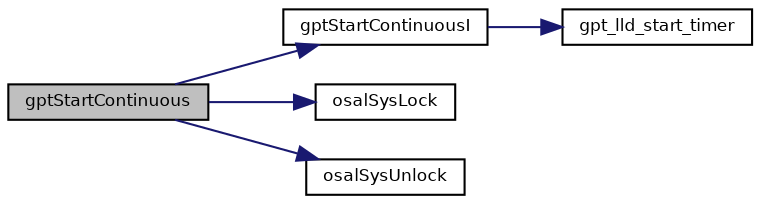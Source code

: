 digraph "gptStartContinuous"
{
  bgcolor="transparent";
  edge [fontname="Helvetica",fontsize="8",labelfontname="Helvetica",labelfontsize="8"];
  node [fontname="Helvetica",fontsize="8",shape=record];
  rankdir="LR";
  Node14 [label="gptStartContinuous",height=0.2,width=0.4,color="black", fillcolor="grey75", style="filled", fontcolor="black"];
  Node14 -> Node15 [color="midnightblue",fontsize="8",style="solid",fontname="Helvetica"];
  Node15 [label="gptStartContinuousI",height=0.2,width=0.4,color="black",URL="$group___g_p_t.html#gaede004fd3ee84dfbf6d54ab704d8082f",tooltip="Starts the timer in continuous mode. "];
  Node15 -> Node16 [color="midnightblue",fontsize="8",style="solid",fontname="Helvetica"];
  Node16 [label="gpt_lld_start_timer",height=0.2,width=0.4,color="black",URL="$group___g_p_t.html#ga308fa4900e1df66397aba3ee4ec685c9",tooltip="Starts the timer in continuous mode. "];
  Node14 -> Node17 [color="midnightblue",fontsize="8",style="solid",fontname="Helvetica"];
  Node17 [label="osalSysLock",height=0.2,width=0.4,color="black",URL="$group___o_s_a_l.html#ga0cb5e528b0114b4ca61c2eb65a0515fa",tooltip="Enters a critical zone from thread context. "];
  Node14 -> Node18 [color="midnightblue",fontsize="8",style="solid",fontname="Helvetica"];
  Node18 [label="osalSysUnlock",height=0.2,width=0.4,color="black",URL="$group___o_s_a_l.html#ga17dbf4a1761019b8d94f43832c506543",tooltip="Leaves a critical zone from thread context. "];
}
